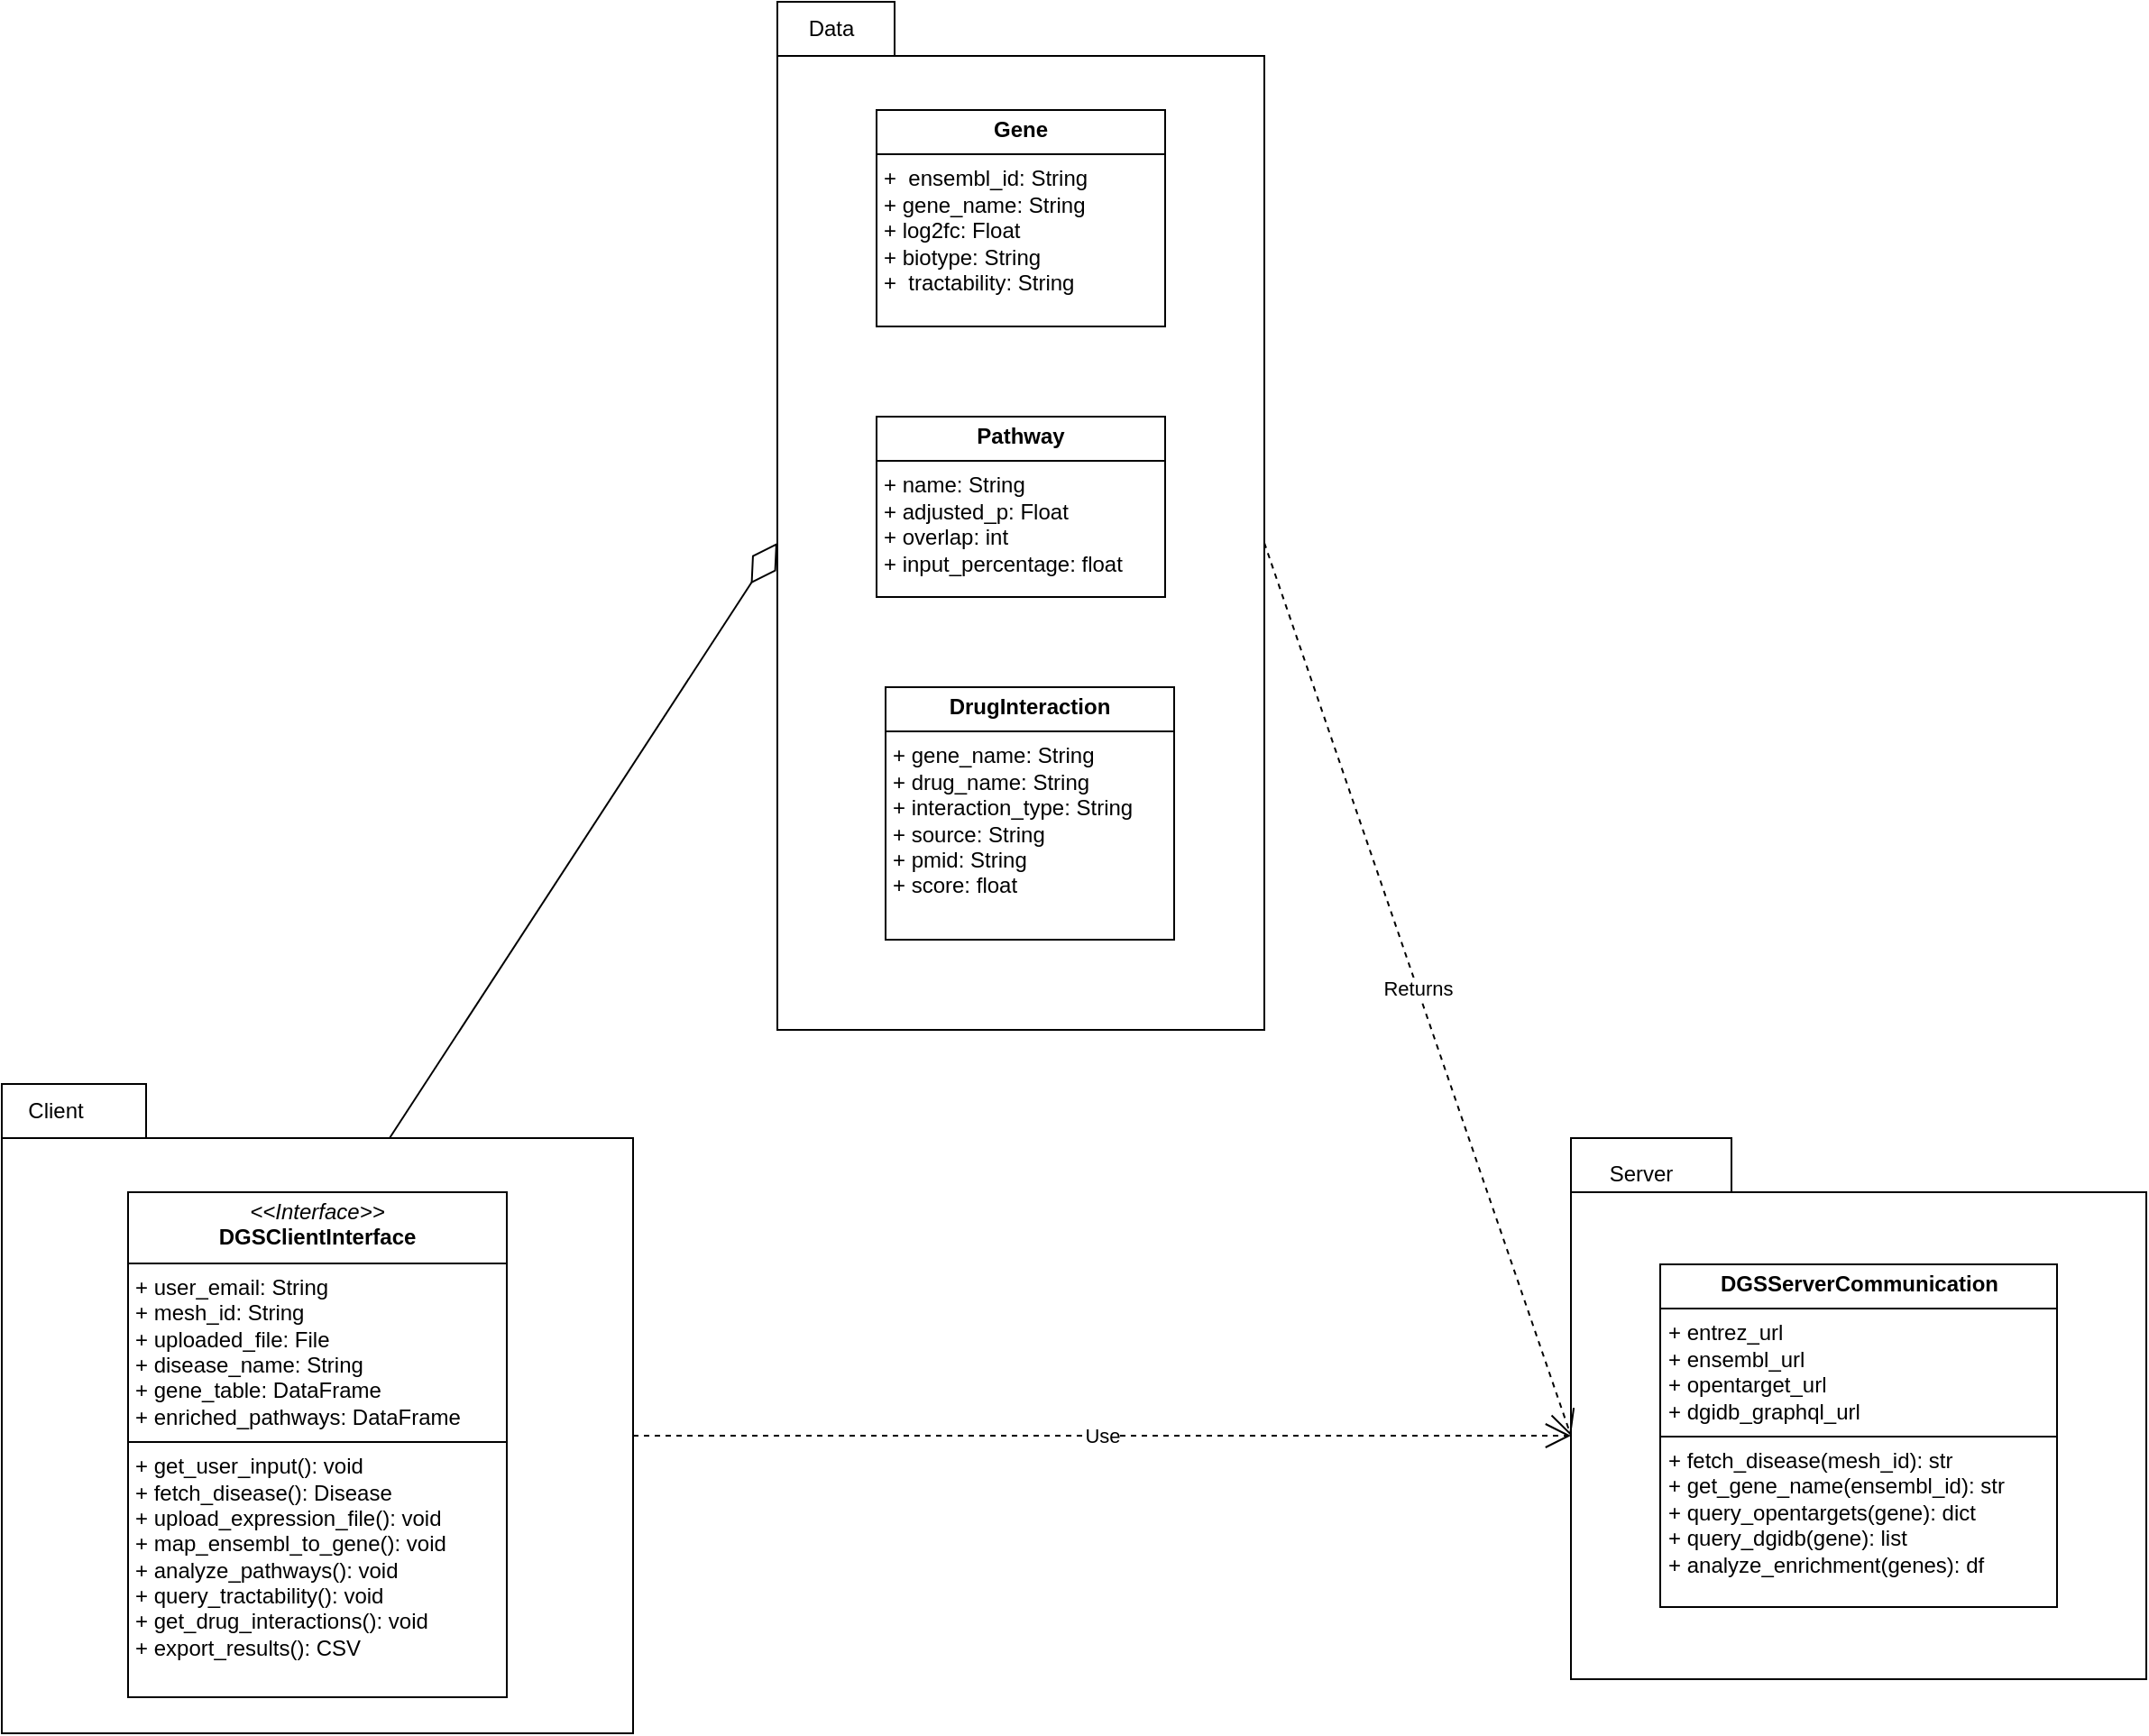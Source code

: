 <mxfile version="28.0.7">
  <diagram name="Página-1" id="lRcV_Is5LF0nyKFvjLIZ">
    <mxGraphModel dx="1827" dy="1473" grid="0" gridSize="10" guides="0" tooltips="1" connect="1" arrows="1" fold="1" page="0" pageScale="1" pageWidth="827" pageHeight="1169" math="0" shadow="0">
      <root>
        <mxCell id="0" />
        <mxCell id="1" parent="0" />
        <mxCell id="eX-JmBzQkht6LpiKbjUI-8" value="" style="shape=folder;fontStyle=1;spacingTop=10;tabWidth=80;tabHeight=30;tabPosition=left;html=1;whiteSpace=wrap;" vertex="1" parent="1">
          <mxGeometry x="180" y="550" width="350" height="360" as="geometry" />
        </mxCell>
        <mxCell id="eX-JmBzQkht6LpiKbjUI-9" value="" style="shape=folder;fontStyle=1;spacingTop=10;tabWidth=89;tabHeight=30;tabPosition=left;html=1;whiteSpace=wrap;" vertex="1" parent="1">
          <mxGeometry x="1050" y="580" width="319" height="300" as="geometry" />
        </mxCell>
        <mxCell id="eX-JmBzQkht6LpiKbjUI-1" value="&lt;p style=&quot;margin:0px;margin-top:4px;text-align:center;&quot;&gt;&lt;i&gt;&amp;lt;&amp;lt;Interface&amp;gt;&amp;gt;&lt;/i&gt;&lt;br&gt;&lt;b&gt;DGSClientInterface&lt;/b&gt;&lt;/p&gt;&lt;hr size=&quot;1&quot; style=&quot;border-style:solid;&quot;&gt;&lt;p style=&quot;margin:0px;margin-left:4px;&quot;&gt;+&amp;nbsp;&lt;span style=&quot;background-color: transparent;&quot;&gt;user_email: String&lt;/span&gt;&lt;/p&gt;&lt;p style=&quot;margin:0px;margin-left:4px;&quot;&gt;&lt;span style=&quot;background-color: transparent; color: light-dark(rgb(0, 0, 0), rgb(255, 255, 255));&quot;&gt;+ mesh_id: String&amp;nbsp;&lt;/span&gt;&lt;/p&gt;&lt;p style=&quot;margin:0px;margin-left:4px;&quot;&gt;+ uploaded_file: File&lt;/p&gt;&lt;p style=&quot;margin:0px;margin-left:4px;&quot;&gt;+ disease_name: String&amp;nbsp; &amp;nbsp; &amp;nbsp;&lt;/p&gt;&lt;p style=&quot;margin:0px;margin-left:4px;&quot;&gt;+ gene_table: DataFrame&amp;nbsp; &amp;nbsp; &amp;nbsp; +&lt;span style=&quot;background-color: transparent; color: light-dark(rgb(0, 0, 0), rgb(255, 255, 255));&quot;&gt;&amp;nbsp;enriched_pathways: DataFrame&lt;/span&gt;&lt;/p&gt;&lt;hr size=&quot;1&quot; style=&quot;border-style:solid;&quot;&gt;&lt;p style=&quot;margin:0px;margin-left:4px;&quot;&gt;+&amp;nbsp;&lt;span style=&quot;background-color: transparent;&quot;&gt;get_user_input(): void&amp;nbsp; &amp;nbsp;&lt;/span&gt;&lt;/p&gt;&lt;p style=&quot;margin:0px;margin-left:4px;&quot;&gt;+ fetch_disease(): Disease&amp;nbsp;&lt;/p&gt;&lt;p style=&quot;margin:0px;margin-left:4px;&quot;&gt;+ upload_expression_file(): void&lt;/p&gt;&lt;p style=&quot;margin:0px;margin-left:4px;&quot;&gt;+ map_ensembl_to_gene(): void&amp;nbsp;&amp;nbsp;&lt;/p&gt;&lt;p style=&quot;margin:0px;margin-left:4px;&quot;&gt;+ analyze_pathways(): void&amp;nbsp; &amp;nbsp; &amp;nbsp;&lt;/p&gt;&lt;p style=&quot;margin:0px;margin-left:4px;&quot;&gt;+ query_tractability(): void&amp;nbsp; &amp;nbsp;&lt;/p&gt;&lt;p style=&quot;margin:0px;margin-left:4px;&quot;&gt;+ get_drug_interactions(): void&lt;/p&gt;&lt;p style=&quot;margin:0px;margin-left:4px;&quot;&gt;+ export_results(): CSV&amp;nbsp;&lt;/p&gt;" style="verticalAlign=top;align=left;overflow=fill;html=1;whiteSpace=wrap;" vertex="1" parent="1">
          <mxGeometry x="250" y="610" width="210" height="280" as="geometry" />
        </mxCell>
        <mxCell id="eX-JmBzQkht6LpiKbjUI-3" value="&lt;p style=&quot;margin:0px;margin-top:4px;text-align:center;&quot;&gt;&lt;b&gt;DGSServerCommunication&lt;/b&gt;&lt;/p&gt;&lt;hr size=&quot;1&quot; style=&quot;border-style:solid;&quot;&gt;&lt;p style=&quot;margin:0px;margin-left:4px;&quot;&gt;+&amp;nbsp;&lt;span style=&quot;background-color: transparent;&quot;&gt;entrez_url&amp;nbsp;&lt;/span&gt;&lt;/p&gt;&lt;p style=&quot;margin:0px;margin-left:4px;&quot;&gt;+ ensembl_url&amp;nbsp; &amp;nbsp; &amp;nbsp; &amp;nbsp; &amp;nbsp; &amp;nbsp; &amp;nbsp;&lt;/p&gt;&lt;p style=&quot;margin:0px;margin-left:4px;&quot;&gt;+ opentarget_url&amp;nbsp; &amp;nbsp; &amp;nbsp; &amp;nbsp; &amp;nbsp; &amp;nbsp; &amp;nbsp;&lt;/p&gt;&lt;p style=&quot;margin:0px;margin-left:4px;&quot;&gt;+ dgidb_graphql_url&amp;nbsp;&lt;/p&gt;&lt;hr size=&quot;1&quot; style=&quot;border-style:solid;&quot;&gt;&lt;p style=&quot;margin:0px;margin-left:4px;&quot;&gt;+&amp;nbsp;&lt;span style=&quot;background-color: transparent;&quot;&gt;fetch_disease(mesh_id): str&amp;nbsp; &amp;nbsp;&lt;/span&gt;&lt;/p&gt;&lt;p style=&quot;margin:0px;margin-left:4px;&quot;&gt;+ get_gene_name(ensembl_id): str&lt;/p&gt;&lt;p style=&quot;margin:0px;margin-left:4px;&quot;&gt;+ query_opentargets(gene): dict&amp;nbsp;&lt;/p&gt;&lt;p style=&quot;margin:0px;margin-left:4px;&quot;&gt;+ query_dgidb(gene): list&amp;nbsp; &amp;nbsp; &amp;nbsp;&lt;/p&gt;&lt;p style=&quot;margin:0px;margin-left:4px;&quot;&gt;+ analyze_enrichment(genes): df&lt;/p&gt;" style="verticalAlign=top;align=left;overflow=fill;html=1;whiteSpace=wrap;" vertex="1" parent="1">
          <mxGeometry x="1099.5" y="650" width="220" height="190" as="geometry" />
        </mxCell>
        <mxCell id="eX-JmBzQkht6LpiKbjUI-11" value="" style="shape=folder;fontStyle=1;spacingTop=10;tabWidth=65;tabHeight=30;tabPosition=left;html=1;whiteSpace=wrap;" vertex="1" parent="1">
          <mxGeometry x="610" y="-50" width="270" height="570" as="geometry" />
        </mxCell>
        <mxCell id="eX-JmBzQkht6LpiKbjUI-4" value="&lt;p style=&quot;margin:0px;margin-top:4px;text-align:center;&quot;&gt;&lt;b&gt;Gene&lt;/b&gt;&lt;/p&gt;&lt;hr size=&quot;1&quot; style=&quot;border-style:solid;&quot;&gt;&lt;p style=&quot;margin:0px;margin-left:4px;&quot;&gt;+&amp;nbsp;&lt;span style=&quot;background-color: transparent;&quot;&gt;&amp;nbsp;ensembl_id: String&lt;/span&gt;&lt;/p&gt;&lt;p style=&quot;margin:0px;margin-left:4px;&quot;&gt;+ gene_name: String&amp;nbsp; &amp;nbsp; &amp;nbsp; &amp;nbsp;&lt;/p&gt;&lt;p style=&quot;margin:0px;margin-left:4px;&quot;&gt;+ log2fc: Float&amp;nbsp; &amp;nbsp; &amp;nbsp; &amp;nbsp; &amp;nbsp; &amp;nbsp;&lt;/p&gt;&lt;p style=&quot;margin:0px;margin-left:4px;&quot;&gt;+ biotype: String&amp;nbsp; &amp;nbsp; &amp;nbsp; &amp;nbsp; &amp;nbsp;&lt;/p&gt;&lt;p style=&quot;margin:0px;margin-left:4px;&quot;&gt;+&amp;nbsp; tractability: String&lt;/p&gt;" style="verticalAlign=top;align=left;overflow=fill;html=1;whiteSpace=wrap;" vertex="1" parent="1">
          <mxGeometry x="665" y="10" width="160" height="120" as="geometry" />
        </mxCell>
        <mxCell id="eX-JmBzQkht6LpiKbjUI-5" value="&lt;p style=&quot;margin:0px;margin-top:4px;text-align:center;&quot;&gt;&lt;b&gt;Pathway&lt;/b&gt;&lt;/p&gt;&lt;hr size=&quot;1&quot; style=&quot;border-style:solid;&quot;&gt;&lt;p style=&quot;margin:0px;margin-left:4px;&quot;&gt;+&amp;nbsp;&lt;span style=&quot;background-color: transparent;&quot;&gt;name: String&amp;nbsp; &amp;nbsp; &amp;nbsp; &amp;nbsp; &amp;nbsp; &amp;nbsp;&amp;nbsp;&lt;/span&gt;&lt;/p&gt;&lt;p style=&quot;margin:0px;margin-left:4px;&quot;&gt;+ adjusted_p: Float&amp;nbsp;&lt;/p&gt;&lt;p style=&quot;margin:0px;margin-left:4px;&quot;&gt;+ overlap: int&lt;/p&gt;&lt;p style=&quot;margin:0px;margin-left:4px;&quot;&gt;+ input_percentage: float&lt;/p&gt;" style="verticalAlign=top;align=left;overflow=fill;html=1;whiteSpace=wrap;" vertex="1" parent="1">
          <mxGeometry x="665" y="180" width="160" height="100" as="geometry" />
        </mxCell>
        <mxCell id="eX-JmBzQkht6LpiKbjUI-7" value="&lt;p style=&quot;margin:0px;margin-top:4px;text-align:center;&quot;&gt;&lt;b&gt;DrugInteraction&lt;/b&gt;&lt;/p&gt;&lt;hr size=&quot;1&quot; style=&quot;border-style:solid;&quot;&gt;&lt;p style=&quot;margin:0px;margin-left:4px;&quot;&gt;+&amp;nbsp;&lt;span style=&quot;background-color: transparent;&quot;&gt;gene_name: String&amp;nbsp; &amp;nbsp; &amp;nbsp; &amp;nbsp; &amp;nbsp; &amp;nbsp;&lt;/span&gt;&lt;/p&gt;&lt;p style=&quot;margin:0px;margin-left:4px;&quot;&gt;+ drug_name: String&amp;nbsp; &amp;nbsp; &amp;nbsp; &amp;nbsp; &amp;nbsp; &amp;nbsp;&lt;/p&gt;&lt;p style=&quot;margin:0px;margin-left:4px;&quot;&gt;+ interaction_type: String&amp;nbsp; &amp;nbsp;&amp;nbsp;&lt;/p&gt;&lt;p style=&quot;margin:0px;margin-left:4px;&quot;&gt;+ source: String&amp;nbsp; &amp;nbsp; &amp;nbsp; &amp;nbsp; &amp;nbsp; &amp;nbsp; &amp;nbsp;&amp;nbsp;&lt;/p&gt;&lt;p style=&quot;margin:0px;margin-left:4px;&quot;&gt;+ pmid: String&amp;nbsp; &amp;nbsp; &amp;nbsp; &amp;nbsp; &amp;nbsp; &amp;nbsp; &amp;nbsp; &amp;nbsp;&amp;nbsp;&lt;/p&gt;&lt;p style=&quot;margin:0px;margin-left:4px;&quot;&gt;+ score: float&amp;nbsp;&lt;/p&gt;" style="verticalAlign=top;align=left;overflow=fill;html=1;whiteSpace=wrap;" vertex="1" parent="1">
          <mxGeometry x="670" y="330" width="160" height="140" as="geometry" />
        </mxCell>
        <mxCell id="eX-JmBzQkht6LpiKbjUI-12" value="Client" style="text;html=1;align=center;verticalAlign=middle;whiteSpace=wrap;rounded=0;" vertex="1" parent="1">
          <mxGeometry x="180" y="550" width="60" height="30" as="geometry" />
        </mxCell>
        <mxCell id="eX-JmBzQkht6LpiKbjUI-13" value="Server" style="text;html=1;align=center;verticalAlign=middle;whiteSpace=wrap;rounded=0;" vertex="1" parent="1">
          <mxGeometry x="1059" y="585" width="60" height="30" as="geometry" />
        </mxCell>
        <mxCell id="eX-JmBzQkht6LpiKbjUI-14" value="Data" style="text;html=1;align=center;verticalAlign=middle;whiteSpace=wrap;rounded=0;" vertex="1" parent="1">
          <mxGeometry x="610" y="-50" width="60" height="30" as="geometry" />
        </mxCell>
        <mxCell id="eX-JmBzQkht6LpiKbjUI-15" value="Use" style="endArrow=open;endSize=12;dashed=1;html=1;rounded=0;exitX=0;exitY=0;exitDx=350;exitDy=195;exitPerimeter=0;entryX=0;entryY=0;entryDx=0;entryDy=165;entryPerimeter=0;" edge="1" parent="1" source="eX-JmBzQkht6LpiKbjUI-8" target="eX-JmBzQkht6LpiKbjUI-9">
          <mxGeometry width="160" relative="1" as="geometry">
            <mxPoint x="610" y="720" as="sourcePoint" />
            <mxPoint x="770" y="720" as="targetPoint" />
          </mxGeometry>
        </mxCell>
        <mxCell id="eX-JmBzQkht6LpiKbjUI-16" value="" style="endArrow=diamondThin;endFill=0;endSize=24;html=1;rounded=0;exitX=0;exitY=0;exitDx=215;exitDy=30;exitPerimeter=0;entryX=0;entryY=0;entryDx=0;entryDy=300;entryPerimeter=0;" edge="1" parent="1" source="eX-JmBzQkht6LpiKbjUI-8" target="eX-JmBzQkht6LpiKbjUI-11">
          <mxGeometry width="160" relative="1" as="geometry">
            <mxPoint x="1170" y="360" as="sourcePoint" />
            <mxPoint x="1330" y="360" as="targetPoint" />
          </mxGeometry>
        </mxCell>
        <mxCell id="eX-JmBzQkht6LpiKbjUI-17" value="Returns" style="endArrow=open;endSize=12;dashed=1;html=1;rounded=0;exitX=0;exitY=0;exitDx=270;exitDy=300;exitPerimeter=0;entryX=0;entryY=0;entryDx=0;entryDy=165;entryPerimeter=0;" edge="1" parent="1" source="eX-JmBzQkht6LpiKbjUI-11" target="eX-JmBzQkht6LpiKbjUI-9">
          <mxGeometry width="160" relative="1" as="geometry">
            <mxPoint x="1170" y="360" as="sourcePoint" />
            <mxPoint x="1330" y="360" as="targetPoint" />
          </mxGeometry>
        </mxCell>
      </root>
    </mxGraphModel>
  </diagram>
</mxfile>

